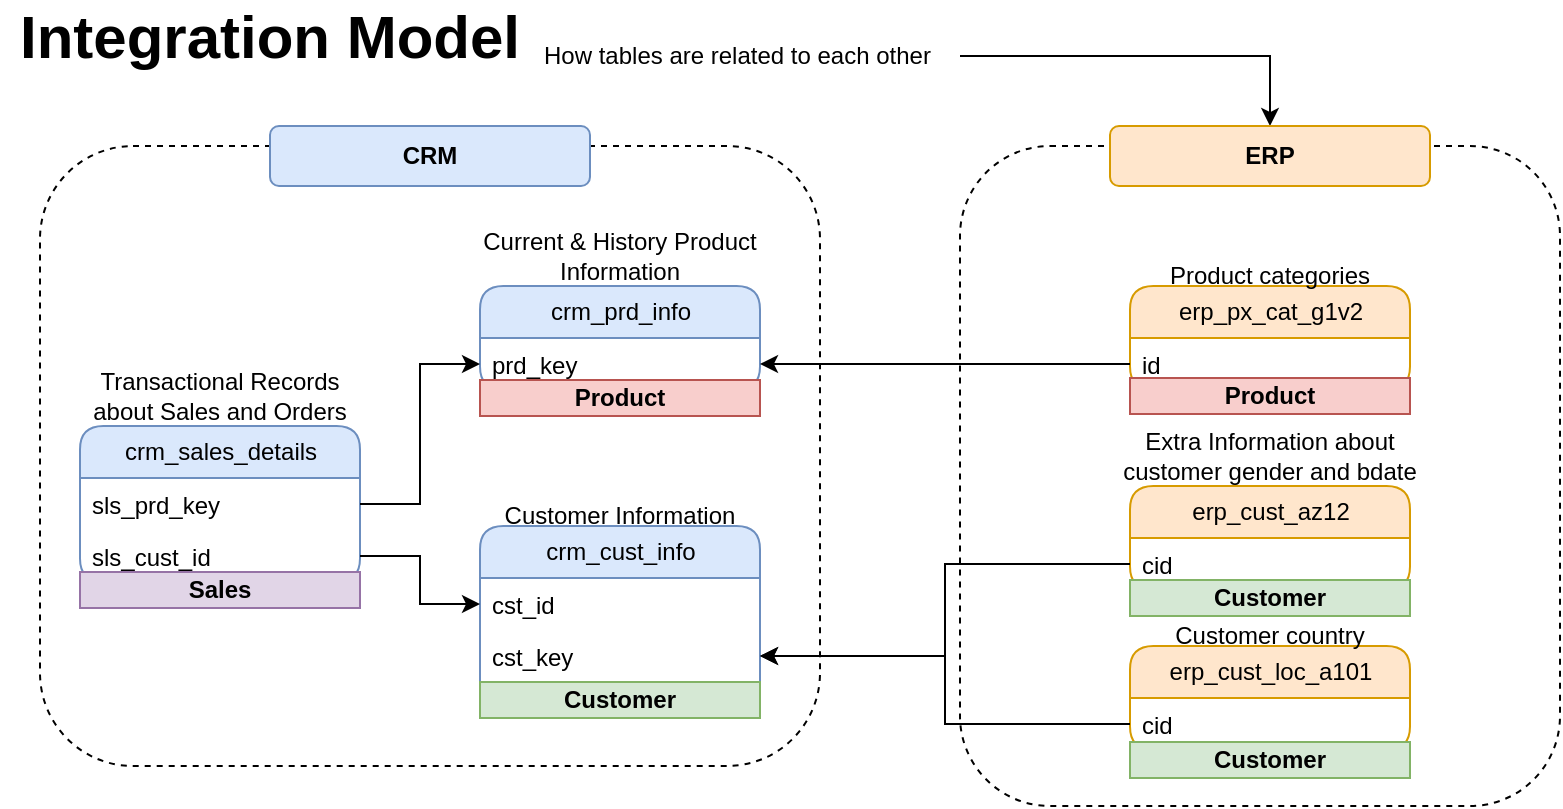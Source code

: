 <mxfile version="26.1.1">
  <diagram name="Page-1" id="HNxhSY20JknCQidhbrzt">
    <mxGraphModel dx="864" dy="508" grid="1" gridSize="10" guides="1" tooltips="1" connect="1" arrows="1" fold="1" page="1" pageScale="1" pageWidth="850" pageHeight="1100" math="0" shadow="0">
      <root>
        <mxCell id="0" />
        <mxCell id="1" parent="0" />
        <mxCell id="Em_Ewzje6dMFgfp841s1-37" value="" style="rounded=1;whiteSpace=wrap;html=1;fillColor=none;dashed=1;" parent="1" vertex="1">
          <mxGeometry x="20" y="80" width="390" height="310" as="geometry" />
        </mxCell>
        <mxCell id="Em_Ewzje6dMFgfp841s1-39" value="" style="rounded=1;whiteSpace=wrap;html=1;fillColor=none;dashed=1;" parent="1" vertex="1">
          <mxGeometry x="480" y="80" width="300" height="330" as="geometry" />
        </mxCell>
        <mxCell id="Em_Ewzje6dMFgfp841s1-1" value="&lt;span style=&quot;font-size: 30px;&quot;&gt;&lt;b&gt;Integration Model&lt;/b&gt;&lt;/span&gt;" style="text;html=1;align=center;verticalAlign=middle;whiteSpace=wrap;rounded=0;" parent="1" vertex="1">
          <mxGeometry y="10" width="270" height="30" as="geometry" />
        </mxCell>
        <mxCell id="sDB3bPF5D3cuB3Q26e1l-2" value="" style="edgeStyle=orthogonalEdgeStyle;rounded=0;orthogonalLoop=1;jettySize=auto;html=1;" edge="1" parent="1" source="Em_Ewzje6dMFgfp841s1-2" target="Em_Ewzje6dMFgfp841s1-42">
          <mxGeometry relative="1" as="geometry" />
        </mxCell>
        <mxCell id="Em_Ewzje6dMFgfp841s1-2" value="How tables are related to each other" style="text;html=1;align=left;verticalAlign=middle;whiteSpace=wrap;rounded=0;" parent="1" vertex="1">
          <mxGeometry x="270" y="20" width="210" height="30" as="geometry" />
        </mxCell>
        <mxCell id="Em_Ewzje6dMFgfp841s1-8" value="crm_cust_info" style="swimlane;fontStyle=0;childLayout=stackLayout;horizontal=1;startSize=26;fillColor=#dae8fc;horizontalStack=0;resizeParent=1;resizeParentMax=0;resizeLast=0;collapsible=1;marginBottom=0;html=1;rounded=1;strokeColor=#6c8ebf;" parent="1" vertex="1">
          <mxGeometry x="240" y="270" width="140" height="96" as="geometry" />
        </mxCell>
        <mxCell id="Em_Ewzje6dMFgfp841s1-9" value="cst_id" style="text;strokeColor=none;fillColor=none;align=left;verticalAlign=top;spacingLeft=4;spacingRight=4;overflow=hidden;rotatable=0;points=[[0,0.5],[1,0.5]];portConstraint=eastwest;whiteSpace=wrap;html=1;" parent="Em_Ewzje6dMFgfp841s1-8" vertex="1">
          <mxGeometry y="26" width="140" height="26" as="geometry" />
        </mxCell>
        <mxCell id="Em_Ewzje6dMFgfp841s1-10" value="cst_key" style="text;strokeColor=none;fillColor=none;align=left;verticalAlign=top;spacingLeft=4;spacingRight=4;overflow=hidden;rotatable=0;points=[[0,0.5],[1,0.5]];portConstraint=eastwest;whiteSpace=wrap;html=1;" parent="Em_Ewzje6dMFgfp841s1-8" vertex="1">
          <mxGeometry y="52" width="140" height="26" as="geometry" />
        </mxCell>
        <mxCell id="sDB3bPF5D3cuB3Q26e1l-5" value="&lt;b&gt;Customer&lt;/b&gt;" style="rounded=0;whiteSpace=wrap;html=1;fillColor=#d5e8d4;strokeColor=#82b366;" vertex="1" parent="Em_Ewzje6dMFgfp841s1-8">
          <mxGeometry y="78" width="140" height="18" as="geometry" />
        </mxCell>
        <mxCell id="Em_Ewzje6dMFgfp841s1-12" value="Customer Information" style="text;html=1;align=center;verticalAlign=middle;whiteSpace=wrap;rounded=0;" parent="1" vertex="1">
          <mxGeometry x="240" y="250" width="140" height="30" as="geometry" />
        </mxCell>
        <mxCell id="Em_Ewzje6dMFgfp841s1-13" value="crm_prd_info" style="swimlane;fontStyle=0;childLayout=stackLayout;horizontal=1;startSize=26;fillColor=#dae8fc;horizontalStack=0;resizeParent=1;resizeParentMax=0;resizeLast=0;collapsible=1;marginBottom=0;html=1;rounded=1;strokeColor=#6c8ebf;" parent="1" vertex="1">
          <mxGeometry x="240" y="150" width="140" height="52" as="geometry" />
        </mxCell>
        <mxCell id="Em_Ewzje6dMFgfp841s1-21" value="prd_key" style="text;strokeColor=none;fillColor=none;align=left;verticalAlign=top;spacingLeft=4;spacingRight=4;overflow=hidden;rotatable=0;points=[[0,0.5],[1,0.5]];portConstraint=eastwest;whiteSpace=wrap;html=1;" parent="Em_Ewzje6dMFgfp841s1-13" vertex="1">
          <mxGeometry y="26" width="140" height="26" as="geometry" />
        </mxCell>
        <mxCell id="Em_Ewzje6dMFgfp841s1-16" value="Current &amp;amp; History Product Information" style="text;html=1;align=center;verticalAlign=middle;whiteSpace=wrap;rounded=0;" parent="1" vertex="1">
          <mxGeometry x="240" y="120" width="140" height="30" as="geometry" />
        </mxCell>
        <mxCell id="Em_Ewzje6dMFgfp841s1-17" value="crm_sales_details" style="swimlane;fontStyle=0;childLayout=stackLayout;horizontal=1;startSize=26;fillColor=#dae8fc;horizontalStack=0;resizeParent=1;resizeParentMax=0;resizeLast=0;collapsible=1;marginBottom=0;html=1;rounded=1;strokeColor=#6c8ebf;" parent="1" vertex="1">
          <mxGeometry x="40" y="220" width="140" height="78" as="geometry" />
        </mxCell>
        <mxCell id="Em_Ewzje6dMFgfp841s1-18" value="sls_prd_key" style="text;strokeColor=none;fillColor=none;align=left;verticalAlign=top;spacingLeft=4;spacingRight=4;overflow=hidden;rotatable=0;points=[[0,0.5],[1,0.5]];portConstraint=eastwest;whiteSpace=wrap;html=1;" parent="Em_Ewzje6dMFgfp841s1-17" vertex="1">
          <mxGeometry y="26" width="140" height="26" as="geometry" />
        </mxCell>
        <mxCell id="Em_Ewzje6dMFgfp841s1-19" value="sls_cust_id" style="text;strokeColor=none;fillColor=none;align=left;verticalAlign=top;spacingLeft=4;spacingRight=4;overflow=hidden;rotatable=0;points=[[0,0.5],[1,0.5]];portConstraint=eastwest;whiteSpace=wrap;html=1;" parent="Em_Ewzje6dMFgfp841s1-17" vertex="1">
          <mxGeometry y="52" width="140" height="26" as="geometry" />
        </mxCell>
        <mxCell id="Em_Ewzje6dMFgfp841s1-20" value="Transactional Records about Sales and Orders" style="text;html=1;align=center;verticalAlign=middle;whiteSpace=wrap;rounded=0;" parent="1" vertex="1">
          <mxGeometry x="40" y="190" width="140" height="30" as="geometry" />
        </mxCell>
        <mxCell id="Em_Ewzje6dMFgfp841s1-22" style="edgeStyle=orthogonalEdgeStyle;rounded=0;orthogonalLoop=1;jettySize=auto;html=1;entryX=0;entryY=0.5;entryDx=0;entryDy=0;" parent="1" source="Em_Ewzje6dMFgfp841s1-18" target="Em_Ewzje6dMFgfp841s1-21" edge="1">
          <mxGeometry relative="1" as="geometry" />
        </mxCell>
        <mxCell id="Em_Ewzje6dMFgfp841s1-23" style="edgeStyle=orthogonalEdgeStyle;rounded=0;orthogonalLoop=1;jettySize=auto;html=1;entryX=0;entryY=0.5;entryDx=0;entryDy=0;" parent="1" source="Em_Ewzje6dMFgfp841s1-19" target="Em_Ewzje6dMFgfp841s1-9" edge="1">
          <mxGeometry relative="1" as="geometry" />
        </mxCell>
        <mxCell id="Em_Ewzje6dMFgfp841s1-24" value="erp_cust_az12" style="swimlane;fontStyle=0;childLayout=stackLayout;horizontal=1;startSize=26;fillColor=#ffe6cc;horizontalStack=0;resizeParent=1;resizeParentMax=0;resizeLast=0;collapsible=1;marginBottom=0;html=1;rounded=1;strokeColor=#d79b00;" parent="1" vertex="1">
          <mxGeometry x="565" y="250" width="140" height="52" as="geometry" />
        </mxCell>
        <mxCell id="Em_Ewzje6dMFgfp841s1-25" value="cid" style="text;strokeColor=none;fillColor=none;align=left;verticalAlign=top;spacingLeft=4;spacingRight=4;overflow=hidden;rotatable=0;points=[[0,0.5],[1,0.5]];portConstraint=eastwest;whiteSpace=wrap;html=1;" parent="Em_Ewzje6dMFgfp841s1-24" vertex="1">
          <mxGeometry y="26" width="140" height="26" as="geometry" />
        </mxCell>
        <mxCell id="Em_Ewzje6dMFgfp841s1-27" value="Extra Information about customer gender and bdate" style="text;html=1;align=center;verticalAlign=middle;whiteSpace=wrap;rounded=0;" parent="1" vertex="1">
          <mxGeometry x="560" y="220" width="150" height="30" as="geometry" />
        </mxCell>
        <mxCell id="Em_Ewzje6dMFgfp841s1-28" style="edgeStyle=orthogonalEdgeStyle;rounded=0;orthogonalLoop=1;jettySize=auto;html=1;entryX=1;entryY=0.5;entryDx=0;entryDy=0;" parent="1" source="Em_Ewzje6dMFgfp841s1-25" target="Em_Ewzje6dMFgfp841s1-10" edge="1">
          <mxGeometry relative="1" as="geometry" />
        </mxCell>
        <mxCell id="Em_Ewzje6dMFgfp841s1-29" value="erp_cust_loc_a101" style="swimlane;fontStyle=0;childLayout=stackLayout;horizontal=1;startSize=26;fillColor=#ffe6cc;horizontalStack=0;resizeParent=1;resizeParentMax=0;resizeLast=0;collapsible=1;marginBottom=0;html=1;rounded=1;strokeColor=#d79b00;" parent="1" vertex="1">
          <mxGeometry x="565" y="330" width="140" height="52" as="geometry" />
        </mxCell>
        <mxCell id="Em_Ewzje6dMFgfp841s1-30" value="cid" style="text;strokeColor=none;fillColor=none;align=left;verticalAlign=top;spacingLeft=4;spacingRight=4;overflow=hidden;rotatable=0;points=[[0,0.5],[1,0.5]];portConstraint=eastwest;whiteSpace=wrap;html=1;" parent="Em_Ewzje6dMFgfp841s1-29" vertex="1">
          <mxGeometry y="26" width="140" height="26" as="geometry" />
        </mxCell>
        <mxCell id="Em_Ewzje6dMFgfp841s1-31" value="Customer country" style="text;html=1;align=center;verticalAlign=middle;whiteSpace=wrap;rounded=0;" parent="1" vertex="1">
          <mxGeometry x="560" y="310" width="150" height="30" as="geometry" />
        </mxCell>
        <mxCell id="Em_Ewzje6dMFgfp841s1-32" style="edgeStyle=orthogonalEdgeStyle;rounded=0;orthogonalLoop=1;jettySize=auto;html=1;entryX=1;entryY=0.5;entryDx=0;entryDy=0;" parent="1" source="Em_Ewzje6dMFgfp841s1-30" target="Em_Ewzje6dMFgfp841s1-10" edge="1">
          <mxGeometry relative="1" as="geometry" />
        </mxCell>
        <mxCell id="Em_Ewzje6dMFgfp841s1-33" value="erp_px_cat_g1v2" style="swimlane;fontStyle=0;childLayout=stackLayout;horizontal=1;startSize=26;fillColor=#ffe6cc;horizontalStack=0;resizeParent=1;resizeParentMax=0;resizeLast=0;collapsible=1;marginBottom=0;html=1;rounded=1;strokeColor=#d79b00;" parent="1" vertex="1">
          <mxGeometry x="565" y="150" width="140" height="52" as="geometry" />
        </mxCell>
        <mxCell id="Em_Ewzje6dMFgfp841s1-34" value="id" style="text;strokeColor=none;fillColor=none;align=left;verticalAlign=top;spacingLeft=4;spacingRight=4;overflow=hidden;rotatable=0;points=[[0,0.5],[1,0.5]];portConstraint=eastwest;whiteSpace=wrap;html=1;" parent="Em_Ewzje6dMFgfp841s1-33" vertex="1">
          <mxGeometry y="26" width="140" height="26" as="geometry" />
        </mxCell>
        <mxCell id="Em_Ewzje6dMFgfp841s1-35" value="Product categories" style="text;html=1;align=center;verticalAlign=middle;whiteSpace=wrap;rounded=0;" parent="1" vertex="1">
          <mxGeometry x="560" y="130" width="150" height="30" as="geometry" />
        </mxCell>
        <mxCell id="Em_Ewzje6dMFgfp841s1-36" style="edgeStyle=orthogonalEdgeStyle;rounded=0;orthogonalLoop=1;jettySize=auto;html=1;entryX=1;entryY=0.5;entryDx=0;entryDy=0;" parent="1" source="Em_Ewzje6dMFgfp841s1-34" target="Em_Ewzje6dMFgfp841s1-21" edge="1">
          <mxGeometry relative="1" as="geometry" />
        </mxCell>
        <mxCell id="Em_Ewzje6dMFgfp841s1-38" value="&lt;b&gt;CRM&lt;/b&gt;" style="rounded=1;whiteSpace=wrap;html=1;fillColor=#dae8fc;strokeColor=#6c8ebf;" parent="1" vertex="1">
          <mxGeometry x="135" y="70" width="160" height="30" as="geometry" />
        </mxCell>
        <mxCell id="Em_Ewzje6dMFgfp841s1-42" value="&lt;b&gt;ERP&lt;/b&gt;" style="rounded=1;whiteSpace=wrap;html=1;fillColor=#ffe6cc;strokeColor=#d79b00;" parent="1" vertex="1">
          <mxGeometry x="555" y="70" width="160" height="30" as="geometry" />
        </mxCell>
        <mxCell id="sDB3bPF5D3cuB3Q26e1l-1" value="&lt;b&gt;Product&lt;/b&gt;" style="rounded=0;whiteSpace=wrap;html=1;fillColor=#f8cecc;strokeColor=#b85450;" vertex="1" parent="1">
          <mxGeometry x="240" y="197" width="140" height="18" as="geometry" />
        </mxCell>
        <mxCell id="sDB3bPF5D3cuB3Q26e1l-3" value="&lt;b&gt;Product&lt;/b&gt;" style="rounded=0;whiteSpace=wrap;html=1;fillColor=#f8cecc;strokeColor=#b85450;" vertex="1" parent="1">
          <mxGeometry x="565" y="196" width="140" height="18" as="geometry" />
        </mxCell>
        <mxCell id="sDB3bPF5D3cuB3Q26e1l-6" value="&lt;b&gt;Customer&lt;/b&gt;" style="rounded=0;whiteSpace=wrap;html=1;fillColor=#d5e8d4;strokeColor=#82b366;" vertex="1" parent="1">
          <mxGeometry x="565" y="297" width="140" height="18" as="geometry" />
        </mxCell>
        <mxCell id="sDB3bPF5D3cuB3Q26e1l-7" value="&lt;b&gt;Customer&lt;/b&gt;" style="rounded=0;whiteSpace=wrap;html=1;fillColor=#d5e8d4;strokeColor=#82b366;" vertex="1" parent="1">
          <mxGeometry x="565" y="378" width="140" height="18" as="geometry" />
        </mxCell>
        <mxCell id="sDB3bPF5D3cuB3Q26e1l-8" value="&lt;b&gt;Sales&lt;/b&gt;" style="rounded=0;whiteSpace=wrap;html=1;fillColor=#e1d5e7;strokeColor=#9673a6;" vertex="1" parent="1">
          <mxGeometry x="40" y="293" width="140" height="18" as="geometry" />
        </mxCell>
      </root>
    </mxGraphModel>
  </diagram>
</mxfile>
